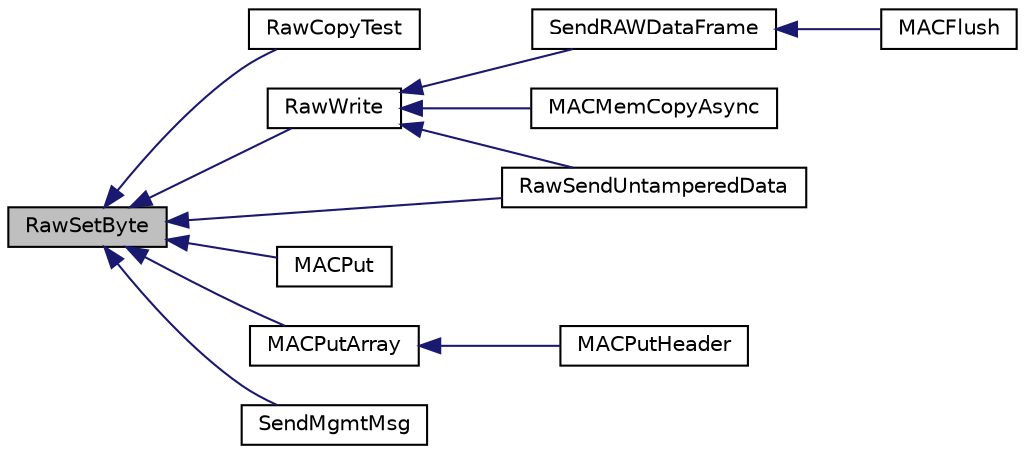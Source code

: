 digraph "RawSetByte"
{
  edge [fontname="Helvetica",fontsize="10",labelfontname="Helvetica",labelfontsize="10"];
  node [fontname="Helvetica",fontsize="10",shape=record];
  rankdir="LR";
  Node1 [label="RawSetByte",height=0.2,width=0.4,color="black", fillcolor="grey75", style="filled", fontcolor="black"];
  Node1 -> Node2 [dir="back",color="midnightblue",fontsize="10",style="solid",fontname="Helvetica"];
  Node2 [label="RawCopyTest",height=0.2,width=0.4,color="black", fillcolor="white", style="filled",URL="$_w_f_driver_raw__24_g_8c.html#a3e48c54b766e1acf33c56d43e6507aeb"];
  Node1 -> Node3 [dir="back",color="midnightblue",fontsize="10",style="solid",fontname="Helvetica"];
  Node3 [label="RawWrite",height=0.2,width=0.4,color="black", fillcolor="white", style="filled",URL="$_w_f_driver_raw__24_g_8c.html#ac4a89b408bc2f5fb46f6b3def54a5270"];
  Node3 -> Node4 [dir="back",color="midnightblue",fontsize="10",style="solid",fontname="Helvetica"];
  Node4 [label="SendRAWDataFrame",height=0.2,width=0.4,color="black", fillcolor="white", style="filled",URL="$_w_f_driver_raw__24_g_8c.html#ab3fe180f412b7b947ea503780d308724"];
  Node4 -> Node5 [dir="back",color="midnightblue",fontsize="10",style="solid",fontname="Helvetica"];
  Node5 [label="MACFlush",height=0.2,width=0.4,color="black", fillcolor="white", style="filled",URL="$_w_f_mac_8c.html#a38dc2cc8c71b2f6bfe51ea8db2acc67c"];
  Node3 -> Node6 [dir="back",color="midnightblue",fontsize="10",style="solid",fontname="Helvetica"];
  Node6 [label="MACMemCopyAsync",height=0.2,width=0.4,color="black", fillcolor="white", style="filled",URL="$_w_f_mac_8c.html#a4442711ab4c3d47ffc913476630330e2"];
  Node3 -> Node7 [dir="back",color="midnightblue",fontsize="10",style="solid",fontname="Helvetica"];
  Node7 [label="RawSendUntamperedData",height=0.2,width=0.4,color="black", fillcolor="white", style="filled",URL="$_w_f_mac_8c.html#ac4b1209e343829937708405b184890da"];
  Node1 -> Node8 [dir="back",color="midnightblue",fontsize="10",style="solid",fontname="Helvetica"];
  Node8 [label="MACPut",height=0.2,width=0.4,color="black", fillcolor="white", style="filled",URL="$_w_f_mac_8c.html#a9a1910d847af55acbfd90ef175be44b9"];
  Node1 -> Node9 [dir="back",color="midnightblue",fontsize="10",style="solid",fontname="Helvetica"];
  Node9 [label="MACPutArray",height=0.2,width=0.4,color="black", fillcolor="white", style="filled",URL="$_w_f_mac_8c.html#a87a779bb5e5f2c7ffc444f52d696efa2"];
  Node9 -> Node10 [dir="back",color="midnightblue",fontsize="10",style="solid",fontname="Helvetica"];
  Node10 [label="MACPutHeader",height=0.2,width=0.4,color="black", fillcolor="white", style="filled",URL="$_w_f_mac_8c.html#af507be7571c519d47045cc4254f7ff54"];
  Node1 -> Node7 [dir="back",color="midnightblue",fontsize="10",style="solid",fontname="Helvetica"];
  Node1 -> Node11 [dir="back",color="midnightblue",fontsize="10",style="solid",fontname="Helvetica"];
  Node11 [label="SendMgmtMsg",height=0.2,width=0.4,color="black", fillcolor="white", style="filled",URL="$_w_f_mgmt_msg_8c.html#a7a2761b3bd45a00435d7ea3ec7dec75d"];
}
